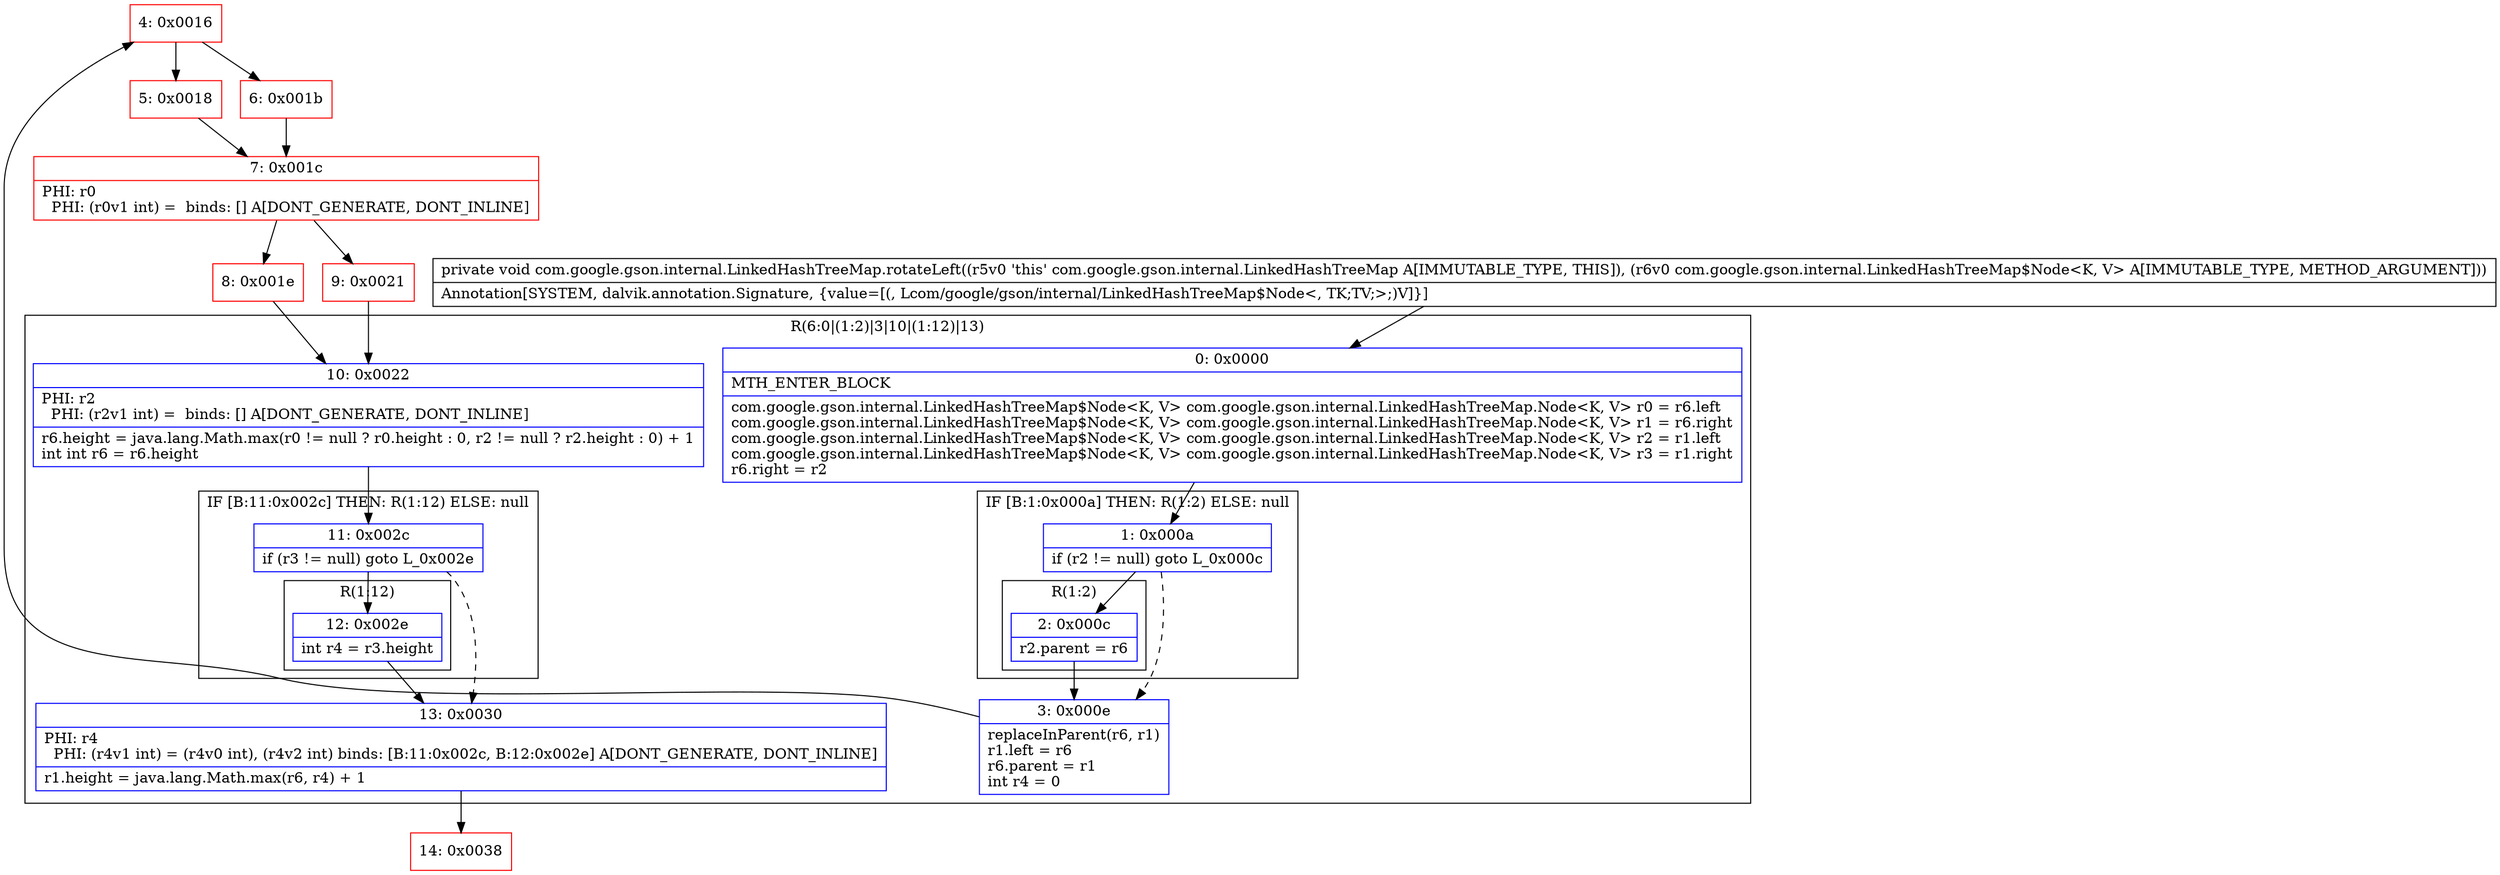 digraph "CFG forcom.google.gson.internal.LinkedHashTreeMap.rotateLeft(Lcom\/google\/gson\/internal\/LinkedHashTreeMap$Node;)V" {
subgraph cluster_Region_5997069 {
label = "R(6:0|(1:2)|3|10|(1:12)|13)";
node [shape=record,color=blue];
Node_0 [shape=record,label="{0\:\ 0x0000|MTH_ENTER_BLOCK\l|com.google.gson.internal.LinkedHashTreeMap$Node\<K, V\> com.google.gson.internal.LinkedHashTreeMap.Node\<K, V\> r0 = r6.left\lcom.google.gson.internal.LinkedHashTreeMap$Node\<K, V\> com.google.gson.internal.LinkedHashTreeMap.Node\<K, V\> r1 = r6.right\lcom.google.gson.internal.LinkedHashTreeMap$Node\<K, V\> com.google.gson.internal.LinkedHashTreeMap.Node\<K, V\> r2 = r1.left\lcom.google.gson.internal.LinkedHashTreeMap$Node\<K, V\> com.google.gson.internal.LinkedHashTreeMap.Node\<K, V\> r3 = r1.right\lr6.right = r2\l}"];
subgraph cluster_IfRegion_824400420 {
label = "IF [B:1:0x000a] THEN: R(1:2) ELSE: null";
node [shape=record,color=blue];
Node_1 [shape=record,label="{1\:\ 0x000a|if (r2 != null) goto L_0x000c\l}"];
subgraph cluster_Region_694556718 {
label = "R(1:2)";
node [shape=record,color=blue];
Node_2 [shape=record,label="{2\:\ 0x000c|r2.parent = r6\l}"];
}
}
Node_3 [shape=record,label="{3\:\ 0x000e|replaceInParent(r6, r1)\lr1.left = r6\lr6.parent = r1\lint r4 = 0\l}"];
Node_10 [shape=record,label="{10\:\ 0x0022|PHI: r2 \l  PHI: (r2v1 int) =  binds: [] A[DONT_GENERATE, DONT_INLINE]\l|r6.height = java.lang.Math.max(r0 != null ? r0.height : 0, r2 != null ? r2.height : 0) + 1\lint int r6 = r6.height\l}"];
subgraph cluster_IfRegion_1023504496 {
label = "IF [B:11:0x002c] THEN: R(1:12) ELSE: null";
node [shape=record,color=blue];
Node_11 [shape=record,label="{11\:\ 0x002c|if (r3 != null) goto L_0x002e\l}"];
subgraph cluster_Region_1628886583 {
label = "R(1:12)";
node [shape=record,color=blue];
Node_12 [shape=record,label="{12\:\ 0x002e|int r4 = r3.height\l}"];
}
}
Node_13 [shape=record,label="{13\:\ 0x0030|PHI: r4 \l  PHI: (r4v1 int) = (r4v0 int), (r4v2 int) binds: [B:11:0x002c, B:12:0x002e] A[DONT_GENERATE, DONT_INLINE]\l|r1.height = java.lang.Math.max(r6, r4) + 1\l}"];
}
Node_4 [shape=record,color=red,label="{4\:\ 0x0016}"];
Node_5 [shape=record,color=red,label="{5\:\ 0x0018}"];
Node_6 [shape=record,color=red,label="{6\:\ 0x001b}"];
Node_7 [shape=record,color=red,label="{7\:\ 0x001c|PHI: r0 \l  PHI: (r0v1 int) =  binds: [] A[DONT_GENERATE, DONT_INLINE]\l}"];
Node_8 [shape=record,color=red,label="{8\:\ 0x001e}"];
Node_9 [shape=record,color=red,label="{9\:\ 0x0021}"];
Node_14 [shape=record,color=red,label="{14\:\ 0x0038}"];
MethodNode[shape=record,label="{private void com.google.gson.internal.LinkedHashTreeMap.rotateLeft((r5v0 'this' com.google.gson.internal.LinkedHashTreeMap A[IMMUTABLE_TYPE, THIS]), (r6v0 com.google.gson.internal.LinkedHashTreeMap$Node\<K, V\> A[IMMUTABLE_TYPE, METHOD_ARGUMENT]))  | Annotation[SYSTEM, dalvik.annotation.Signature, \{value=[(, Lcom\/google\/gson\/internal\/LinkedHashTreeMap$Node\<, TK;TV;\>;)V]\}]\l}"];
MethodNode -> Node_0;
Node_0 -> Node_1;
Node_1 -> Node_2;
Node_1 -> Node_3[style=dashed];
Node_2 -> Node_3;
Node_3 -> Node_4;
Node_10 -> Node_11;
Node_11 -> Node_12;
Node_11 -> Node_13[style=dashed];
Node_12 -> Node_13;
Node_13 -> Node_14;
Node_4 -> Node_5;
Node_4 -> Node_6;
Node_5 -> Node_7;
Node_6 -> Node_7;
Node_7 -> Node_8;
Node_7 -> Node_9;
Node_8 -> Node_10;
Node_9 -> Node_10;
}

